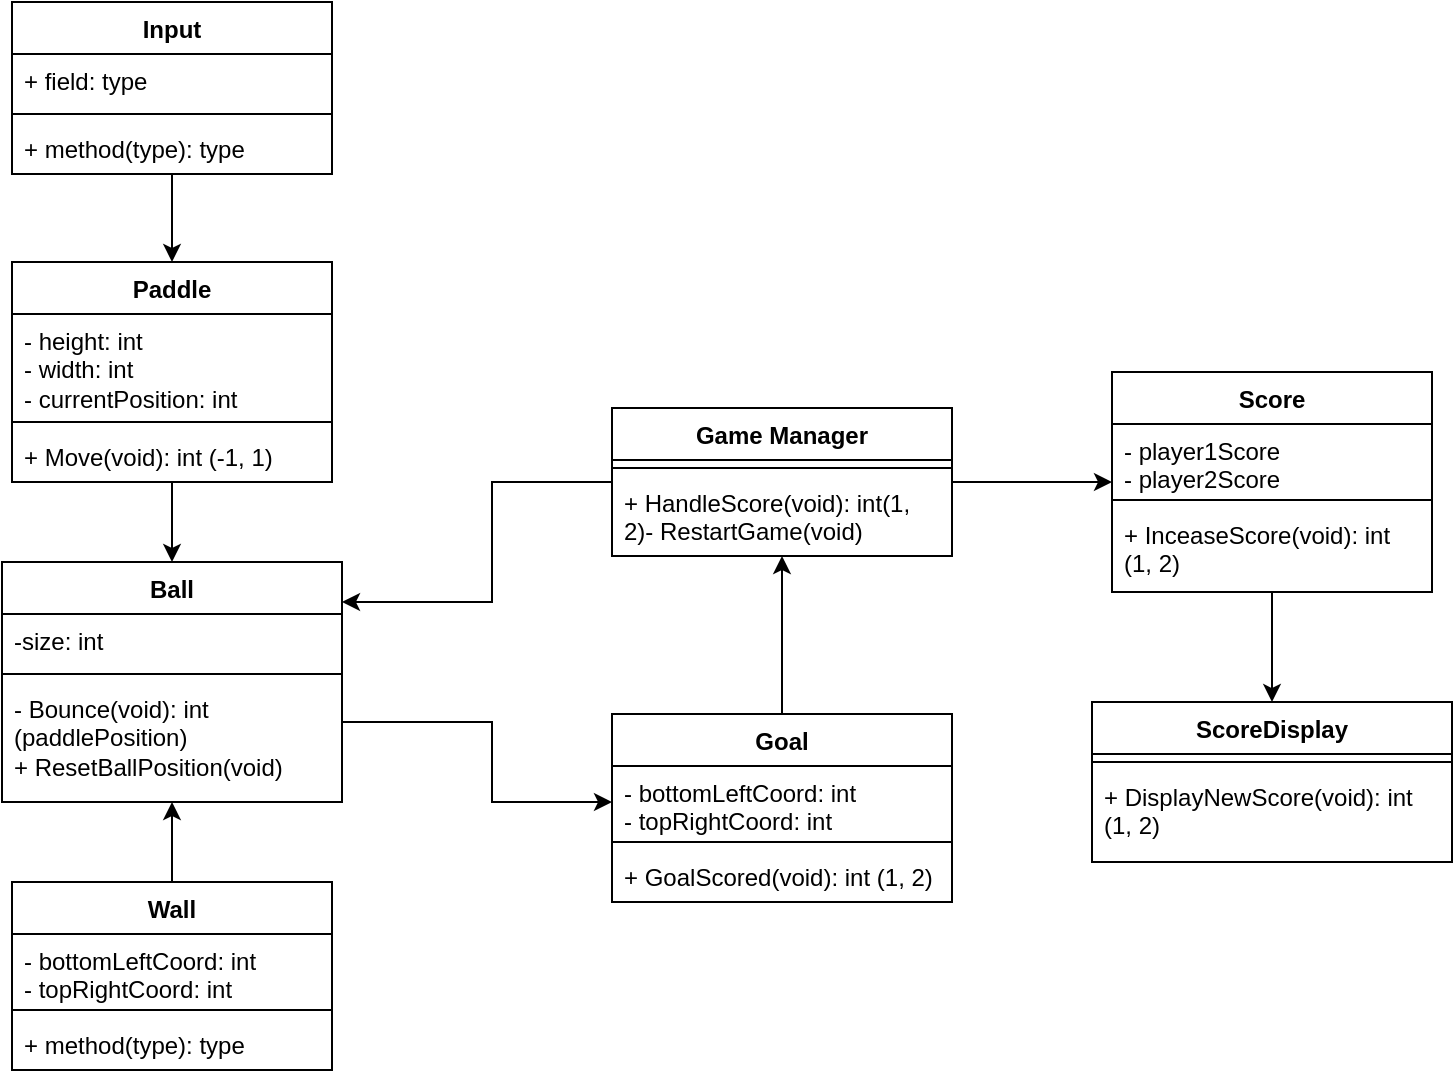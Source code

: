 <mxfile version="23.1.2" type="device">
  <diagram name="Page-1" id="hOQSt2M8NXj7ab4ly8Tu">
    <mxGraphModel dx="2074" dy="782" grid="1" gridSize="10" guides="1" tooltips="1" connect="1" arrows="1" fold="1" page="1" pageScale="1" pageWidth="850" pageHeight="1100" math="0" shadow="0">
      <root>
        <mxCell id="0" />
        <mxCell id="1" parent="0" />
        <mxCell id="CWXw3qoEPfl9kFRMAjqj-35" value="" style="edgeStyle=orthogonalEdgeStyle;rounded=0;orthogonalLoop=1;jettySize=auto;html=1;" parent="1" source="CWXw3qoEPfl9kFRMAjqj-4" target="CWXw3qoEPfl9kFRMAjqj-31" edge="1">
          <mxGeometry relative="1" as="geometry" />
        </mxCell>
        <mxCell id="CWXw3qoEPfl9kFRMAjqj-44" style="edgeStyle=orthogonalEdgeStyle;rounded=0;orthogonalLoop=1;jettySize=auto;html=1;" parent="1" source="CWXw3qoEPfl9kFRMAjqj-4" target="CWXw3qoEPfl9kFRMAjqj-21" edge="1">
          <mxGeometry relative="1" as="geometry">
            <Array as="points">
              <mxPoint x="310" y="320" />
              <mxPoint x="310" y="380" />
            </Array>
          </mxGeometry>
        </mxCell>
        <mxCell id="CWXw3qoEPfl9kFRMAjqj-4" value="Game Manager" style="swimlane;fontStyle=1;align=center;verticalAlign=top;childLayout=stackLayout;horizontal=1;startSize=26;horizontalStack=0;resizeParent=1;resizeParentMax=0;resizeLast=0;collapsible=1;marginBottom=0;whiteSpace=wrap;html=1;" parent="1" vertex="1">
          <mxGeometry x="370" y="283" width="170" height="74" as="geometry" />
        </mxCell>
        <mxCell id="CWXw3qoEPfl9kFRMAjqj-6" value="" style="line;strokeWidth=1;fillColor=none;align=left;verticalAlign=middle;spacingTop=-1;spacingLeft=3;spacingRight=3;rotatable=0;labelPosition=right;points=[];portConstraint=eastwest;strokeColor=inherit;" parent="CWXw3qoEPfl9kFRMAjqj-4" vertex="1">
          <mxGeometry y="26" width="170" height="8" as="geometry" />
        </mxCell>
        <mxCell id="CWXw3qoEPfl9kFRMAjqj-7" value="&lt;div&gt;+ HandleScore(void): int(1, 2)- RestartGame(void)&lt;br&gt;&lt;/div&gt;" style="text;strokeColor=none;fillColor=none;align=left;verticalAlign=top;spacingLeft=4;spacingRight=4;overflow=hidden;rotatable=0;points=[[0,0.5],[1,0.5]];portConstraint=eastwest;whiteSpace=wrap;html=1;" parent="CWXw3qoEPfl9kFRMAjqj-4" vertex="1">
          <mxGeometry y="34" width="170" height="40" as="geometry" />
        </mxCell>
        <mxCell id="CWXw3qoEPfl9kFRMAjqj-16" style="edgeStyle=orthogonalEdgeStyle;rounded=0;orthogonalLoop=1;jettySize=auto;html=1;" parent="1" source="CWXw3qoEPfl9kFRMAjqj-8" target="CWXw3qoEPfl9kFRMAjqj-17" edge="1">
          <mxGeometry relative="1" as="geometry">
            <mxPoint x="150" y="280" as="targetPoint" />
          </mxGeometry>
        </mxCell>
        <mxCell id="CWXw3qoEPfl9kFRMAjqj-8" value="Input" style="swimlane;fontStyle=1;align=center;verticalAlign=top;childLayout=stackLayout;horizontal=1;startSize=26;horizontalStack=0;resizeParent=1;resizeParentMax=0;resizeLast=0;collapsible=1;marginBottom=0;whiteSpace=wrap;html=1;" parent="1" vertex="1">
          <mxGeometry x="70" y="80" width="160" height="86" as="geometry" />
        </mxCell>
        <mxCell id="CWXw3qoEPfl9kFRMAjqj-9" value="+ field: type" style="text;strokeColor=none;fillColor=none;align=left;verticalAlign=top;spacingLeft=4;spacingRight=4;overflow=hidden;rotatable=0;points=[[0,0.5],[1,0.5]];portConstraint=eastwest;whiteSpace=wrap;html=1;" parent="CWXw3qoEPfl9kFRMAjqj-8" vertex="1">
          <mxGeometry y="26" width="160" height="26" as="geometry" />
        </mxCell>
        <mxCell id="CWXw3qoEPfl9kFRMAjqj-10" value="" style="line;strokeWidth=1;fillColor=none;align=left;verticalAlign=middle;spacingTop=-1;spacingLeft=3;spacingRight=3;rotatable=0;labelPosition=right;points=[];portConstraint=eastwest;strokeColor=inherit;" parent="CWXw3qoEPfl9kFRMAjqj-8" vertex="1">
          <mxGeometry y="52" width="160" height="8" as="geometry" />
        </mxCell>
        <mxCell id="CWXw3qoEPfl9kFRMAjqj-11" value="+ method(type): type" style="text;strokeColor=none;fillColor=none;align=left;verticalAlign=top;spacingLeft=4;spacingRight=4;overflow=hidden;rotatable=0;points=[[0,0.5],[1,0.5]];portConstraint=eastwest;whiteSpace=wrap;html=1;" parent="CWXw3qoEPfl9kFRMAjqj-8" vertex="1">
          <mxGeometry y="60" width="160" height="26" as="geometry" />
        </mxCell>
        <mxCell id="CWXw3qoEPfl9kFRMAjqj-25" value="" style="edgeStyle=orthogonalEdgeStyle;rounded=0;orthogonalLoop=1;jettySize=auto;html=1;" parent="1" source="CWXw3qoEPfl9kFRMAjqj-17" target="CWXw3qoEPfl9kFRMAjqj-21" edge="1">
          <mxGeometry relative="1" as="geometry" />
        </mxCell>
        <mxCell id="CWXw3qoEPfl9kFRMAjqj-17" value="Paddle" style="swimlane;fontStyle=1;align=center;verticalAlign=top;childLayout=stackLayout;horizontal=1;startSize=26;horizontalStack=0;resizeParent=1;resizeParentMax=0;resizeLast=0;collapsible=1;marginBottom=0;whiteSpace=wrap;html=1;" parent="1" vertex="1">
          <mxGeometry x="70" y="210" width="160" height="110" as="geometry" />
        </mxCell>
        <mxCell id="CWXw3qoEPfl9kFRMAjqj-18" value="&lt;div&gt;- height: int&lt;/div&gt;&lt;div&gt;- width: int&lt;/div&gt;&lt;div&gt;- currentPosition: int&lt;br&gt;&lt;/div&gt;" style="text;strokeColor=none;fillColor=none;align=left;verticalAlign=top;spacingLeft=4;spacingRight=4;overflow=hidden;rotatable=0;points=[[0,0.5],[1,0.5]];portConstraint=eastwest;whiteSpace=wrap;html=1;" parent="CWXw3qoEPfl9kFRMAjqj-17" vertex="1">
          <mxGeometry y="26" width="160" height="50" as="geometry" />
        </mxCell>
        <mxCell id="CWXw3qoEPfl9kFRMAjqj-19" value="" style="line;strokeWidth=1;fillColor=none;align=left;verticalAlign=middle;spacingTop=-1;spacingLeft=3;spacingRight=3;rotatable=0;labelPosition=right;points=[];portConstraint=eastwest;strokeColor=inherit;" parent="CWXw3qoEPfl9kFRMAjqj-17" vertex="1">
          <mxGeometry y="76" width="160" height="8" as="geometry" />
        </mxCell>
        <mxCell id="CWXw3qoEPfl9kFRMAjqj-20" value="&lt;div&gt;+ Move(void): int (-1, 1)&lt;/div&gt;" style="text;strokeColor=none;fillColor=none;align=left;verticalAlign=top;spacingLeft=4;spacingRight=4;overflow=hidden;rotatable=0;points=[[0,0.5],[1,0.5]];portConstraint=eastwest;whiteSpace=wrap;html=1;" parent="CWXw3qoEPfl9kFRMAjqj-17" vertex="1">
          <mxGeometry y="84" width="160" height="26" as="geometry" />
        </mxCell>
        <mxCell id="CWXw3qoEPfl9kFRMAjqj-40" value="" style="edgeStyle=orthogonalEdgeStyle;rounded=0;orthogonalLoop=1;jettySize=auto;html=1;" parent="1" source="CWXw3qoEPfl9kFRMAjqj-21" target="CWXw3qoEPfl9kFRMAjqj-36" edge="1">
          <mxGeometry relative="1" as="geometry">
            <Array as="points">
              <mxPoint x="310" y="440" />
              <mxPoint x="310" y="480" />
            </Array>
          </mxGeometry>
        </mxCell>
        <mxCell id="CWXw3qoEPfl9kFRMAjqj-21" value="Ball" style="swimlane;fontStyle=1;align=center;verticalAlign=top;childLayout=stackLayout;horizontal=1;startSize=26;horizontalStack=0;resizeParent=1;resizeParentMax=0;resizeLast=0;collapsible=1;marginBottom=0;whiteSpace=wrap;html=1;" parent="1" vertex="1">
          <mxGeometry x="65" y="360" width="170" height="120" as="geometry" />
        </mxCell>
        <mxCell id="CWXw3qoEPfl9kFRMAjqj-22" value="-size: int" style="text;strokeColor=none;fillColor=none;align=left;verticalAlign=top;spacingLeft=4;spacingRight=4;overflow=hidden;rotatable=0;points=[[0,0.5],[1,0.5]];portConstraint=eastwest;whiteSpace=wrap;html=1;" parent="CWXw3qoEPfl9kFRMAjqj-21" vertex="1">
          <mxGeometry y="26" width="170" height="26" as="geometry" />
        </mxCell>
        <mxCell id="CWXw3qoEPfl9kFRMAjqj-23" value="" style="line;strokeWidth=1;fillColor=none;align=left;verticalAlign=middle;spacingTop=-1;spacingLeft=3;spacingRight=3;rotatable=0;labelPosition=right;points=[];portConstraint=eastwest;strokeColor=inherit;" parent="CWXw3qoEPfl9kFRMAjqj-21" vertex="1">
          <mxGeometry y="52" width="170" height="8" as="geometry" />
        </mxCell>
        <mxCell id="CWXw3qoEPfl9kFRMAjqj-24" value="- Bounce(void): int (paddlePosition)&lt;br&gt;&lt;div&gt;+ ResetBallPosition(void)&lt;/div&gt;" style="text;strokeColor=none;fillColor=none;align=left;verticalAlign=top;spacingLeft=4;spacingRight=4;overflow=hidden;rotatable=0;points=[[0,0.5],[1,0.5]];portConstraint=eastwest;whiteSpace=wrap;html=1;" parent="CWXw3qoEPfl9kFRMAjqj-21" vertex="1">
          <mxGeometry y="60" width="170" height="60" as="geometry" />
        </mxCell>
        <mxCell id="CWXw3qoEPfl9kFRMAjqj-30" style="edgeStyle=orthogonalEdgeStyle;rounded=0;orthogonalLoop=1;jettySize=auto;html=1;" parent="1" source="CWXw3qoEPfl9kFRMAjqj-26" target="CWXw3qoEPfl9kFRMAjqj-21" edge="1">
          <mxGeometry relative="1" as="geometry" />
        </mxCell>
        <mxCell id="CWXw3qoEPfl9kFRMAjqj-26" value="Wall" style="swimlane;fontStyle=1;align=center;verticalAlign=top;childLayout=stackLayout;horizontal=1;startSize=26;horizontalStack=0;resizeParent=1;resizeParentMax=0;resizeLast=0;collapsible=1;marginBottom=0;whiteSpace=wrap;html=1;" parent="1" vertex="1">
          <mxGeometry x="70" y="520" width="160" height="94" as="geometry" />
        </mxCell>
        <mxCell id="CWXw3qoEPfl9kFRMAjqj-27" value="&lt;div&gt;- bottomLeftCoord: int&lt;/div&gt;&lt;div&gt;- topRightCoord: int&lt;br&gt;&lt;/div&gt;" style="text;strokeColor=none;fillColor=none;align=left;verticalAlign=top;spacingLeft=4;spacingRight=4;overflow=hidden;rotatable=0;points=[[0,0.5],[1,0.5]];portConstraint=eastwest;whiteSpace=wrap;html=1;" parent="CWXw3qoEPfl9kFRMAjqj-26" vertex="1">
          <mxGeometry y="26" width="160" height="34" as="geometry" />
        </mxCell>
        <mxCell id="CWXw3qoEPfl9kFRMAjqj-28" value="" style="line;strokeWidth=1;fillColor=none;align=left;verticalAlign=middle;spacingTop=-1;spacingLeft=3;spacingRight=3;rotatable=0;labelPosition=right;points=[];portConstraint=eastwest;strokeColor=inherit;" parent="CWXw3qoEPfl9kFRMAjqj-26" vertex="1">
          <mxGeometry y="60" width="160" height="8" as="geometry" />
        </mxCell>
        <mxCell id="CWXw3qoEPfl9kFRMAjqj-29" value="+ method(type): type" style="text;strokeColor=none;fillColor=none;align=left;verticalAlign=top;spacingLeft=4;spacingRight=4;overflow=hidden;rotatable=0;points=[[0,0.5],[1,0.5]];portConstraint=eastwest;whiteSpace=wrap;html=1;" parent="CWXw3qoEPfl9kFRMAjqj-26" vertex="1">
          <mxGeometry y="68" width="160" height="26" as="geometry" />
        </mxCell>
        <mxCell id="m-ufo3-6b7MuVDEm4c-d-5" value="" style="edgeStyle=orthogonalEdgeStyle;rounded=0;orthogonalLoop=1;jettySize=auto;html=1;" edge="1" parent="1" source="CWXw3qoEPfl9kFRMAjqj-31" target="m-ufo3-6b7MuVDEm4c-d-1">
          <mxGeometry relative="1" as="geometry" />
        </mxCell>
        <mxCell id="CWXw3qoEPfl9kFRMAjqj-31" value="&lt;div&gt;Score&lt;/div&gt;" style="swimlane;fontStyle=1;align=center;verticalAlign=top;childLayout=stackLayout;horizontal=1;startSize=26;horizontalStack=0;resizeParent=1;resizeParentMax=0;resizeLast=0;collapsible=1;marginBottom=0;whiteSpace=wrap;html=1;" parent="1" vertex="1">
          <mxGeometry x="620" y="265" width="160" height="110" as="geometry" />
        </mxCell>
        <mxCell id="CWXw3qoEPfl9kFRMAjqj-32" value="&lt;div&gt;- player1Score&lt;/div&gt;&lt;div&gt;- player2Score&lt;/div&gt;" style="text;strokeColor=none;fillColor=none;align=left;verticalAlign=top;spacingLeft=4;spacingRight=4;overflow=hidden;rotatable=0;points=[[0,0.5],[1,0.5]];portConstraint=eastwest;whiteSpace=wrap;html=1;" parent="CWXw3qoEPfl9kFRMAjqj-31" vertex="1">
          <mxGeometry y="26" width="160" height="34" as="geometry" />
        </mxCell>
        <mxCell id="CWXw3qoEPfl9kFRMAjqj-33" value="" style="line;strokeWidth=1;fillColor=none;align=left;verticalAlign=middle;spacingTop=-1;spacingLeft=3;spacingRight=3;rotatable=0;labelPosition=right;points=[];portConstraint=eastwest;strokeColor=inherit;" parent="CWXw3qoEPfl9kFRMAjqj-31" vertex="1">
          <mxGeometry y="60" width="160" height="8" as="geometry" />
        </mxCell>
        <mxCell id="CWXw3qoEPfl9kFRMAjqj-34" value="+ InceaseScore(void): int (1, 2)" style="text;strokeColor=none;fillColor=none;align=left;verticalAlign=top;spacingLeft=4;spacingRight=4;overflow=hidden;rotatable=0;points=[[0,0.5],[1,0.5]];portConstraint=eastwest;whiteSpace=wrap;html=1;" parent="CWXw3qoEPfl9kFRMAjqj-31" vertex="1">
          <mxGeometry y="68" width="160" height="42" as="geometry" />
        </mxCell>
        <mxCell id="CWXw3qoEPfl9kFRMAjqj-42" style="edgeStyle=orthogonalEdgeStyle;rounded=0;orthogonalLoop=1;jettySize=auto;html=1;" parent="1" source="CWXw3qoEPfl9kFRMAjqj-36" target="CWXw3qoEPfl9kFRMAjqj-4" edge="1">
          <mxGeometry relative="1" as="geometry" />
        </mxCell>
        <mxCell id="CWXw3qoEPfl9kFRMAjqj-36" value="Goal" style="swimlane;fontStyle=1;align=center;verticalAlign=top;childLayout=stackLayout;horizontal=1;startSize=26;horizontalStack=0;resizeParent=1;resizeParentMax=0;resizeLast=0;collapsible=1;marginBottom=0;whiteSpace=wrap;html=1;" parent="1" vertex="1">
          <mxGeometry x="370" y="436" width="170" height="94" as="geometry" />
        </mxCell>
        <mxCell id="CWXw3qoEPfl9kFRMAjqj-37" value="&lt;div&gt;- bottomLeftCoord: int&lt;/div&gt;&lt;div&gt;- topRightCoord: int&lt;br&gt;&lt;/div&gt;" style="text;strokeColor=none;fillColor=none;align=left;verticalAlign=top;spacingLeft=4;spacingRight=4;overflow=hidden;rotatable=0;points=[[0,0.5],[1,0.5]];portConstraint=eastwest;whiteSpace=wrap;html=1;" parent="CWXw3qoEPfl9kFRMAjqj-36" vertex="1">
          <mxGeometry y="26" width="170" height="34" as="geometry" />
        </mxCell>
        <mxCell id="CWXw3qoEPfl9kFRMAjqj-38" value="" style="line;strokeWidth=1;fillColor=none;align=left;verticalAlign=middle;spacingTop=-1;spacingLeft=3;spacingRight=3;rotatable=0;labelPosition=right;points=[];portConstraint=eastwest;strokeColor=inherit;" parent="CWXw3qoEPfl9kFRMAjqj-36" vertex="1">
          <mxGeometry y="60" width="170" height="8" as="geometry" />
        </mxCell>
        <mxCell id="CWXw3qoEPfl9kFRMAjqj-39" value="+ GoalScored(void): int (1, 2)" style="text;strokeColor=none;fillColor=none;align=left;verticalAlign=top;spacingLeft=4;spacingRight=4;overflow=hidden;rotatable=0;points=[[0,0.5],[1,0.5]];portConstraint=eastwest;whiteSpace=wrap;html=1;" parent="CWXw3qoEPfl9kFRMAjqj-36" vertex="1">
          <mxGeometry y="68" width="170" height="26" as="geometry" />
        </mxCell>
        <mxCell id="m-ufo3-6b7MuVDEm4c-d-1" value="&lt;div&gt;ScoreDisplay&lt;/div&gt;" style="swimlane;fontStyle=1;align=center;verticalAlign=top;childLayout=stackLayout;horizontal=1;startSize=26;horizontalStack=0;resizeParent=1;resizeParentMax=0;resizeLast=0;collapsible=1;marginBottom=0;whiteSpace=wrap;html=1;" vertex="1" parent="1">
          <mxGeometry x="610" y="430" width="180" height="80" as="geometry" />
        </mxCell>
        <mxCell id="m-ufo3-6b7MuVDEm4c-d-3" value="" style="line;strokeWidth=1;fillColor=none;align=left;verticalAlign=middle;spacingTop=-1;spacingLeft=3;spacingRight=3;rotatable=0;labelPosition=right;points=[];portConstraint=eastwest;strokeColor=inherit;" vertex="1" parent="m-ufo3-6b7MuVDEm4c-d-1">
          <mxGeometry y="26" width="180" height="8" as="geometry" />
        </mxCell>
        <mxCell id="m-ufo3-6b7MuVDEm4c-d-4" value="+ DisplayNewScore(void): int (1, 2)" style="text;strokeColor=none;fillColor=none;align=left;verticalAlign=top;spacingLeft=4;spacingRight=4;overflow=hidden;rotatable=0;points=[[0,0.5],[1,0.5]];portConstraint=eastwest;whiteSpace=wrap;html=1;" vertex="1" parent="m-ufo3-6b7MuVDEm4c-d-1">
          <mxGeometry y="34" width="180" height="46" as="geometry" />
        </mxCell>
      </root>
    </mxGraphModel>
  </diagram>
</mxfile>
